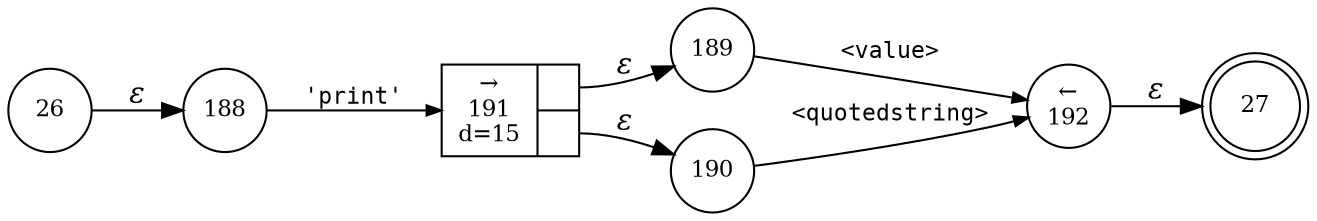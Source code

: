 digraph ATN {
rankdir=LR;
s27[fontsize=11, label="27", shape=doublecircle, fixedsize=true, width=.6];
s192[fontsize=11,label="&larr;\n192", shape=circle, fixedsize=true, width=.55, peripheries=1];
s26[fontsize=11,label="26", shape=circle, fixedsize=true, width=.55, peripheries=1];
s188[fontsize=11,label="188", shape=circle, fixedsize=true, width=.55, peripheries=1];
s189[fontsize=11,label="189", shape=circle, fixedsize=true, width=.55, peripheries=1];
s190[fontsize=11,label="190", shape=circle, fixedsize=true, width=.55, peripheries=1];
s191[fontsize=11,label="{&rarr;\n191\nd=15|{<p0>|<p1>}}", shape=record, fixedsize=false, peripheries=1];
s26 -> s188 [fontname="Times-Italic", label="&epsilon;"];
s188 -> s191 [fontsize=11, fontname="Courier", arrowsize=.7, label = "'print'", arrowhead = normal];
s191:p0 -> s189 [fontname="Times-Italic", label="&epsilon;"];
s191:p1 -> s190 [fontname="Times-Italic", label="&epsilon;"];
s189 -> s192 [fontsize=11, fontname="Courier", arrowsize=.7, label = "<value>", arrowhead = normal];
s190 -> s192 [fontsize=11, fontname="Courier", arrowsize=.7, label = "<quotedstring>", arrowhead = normal];
s192 -> s27 [fontname="Times-Italic", label="&epsilon;"];
}
